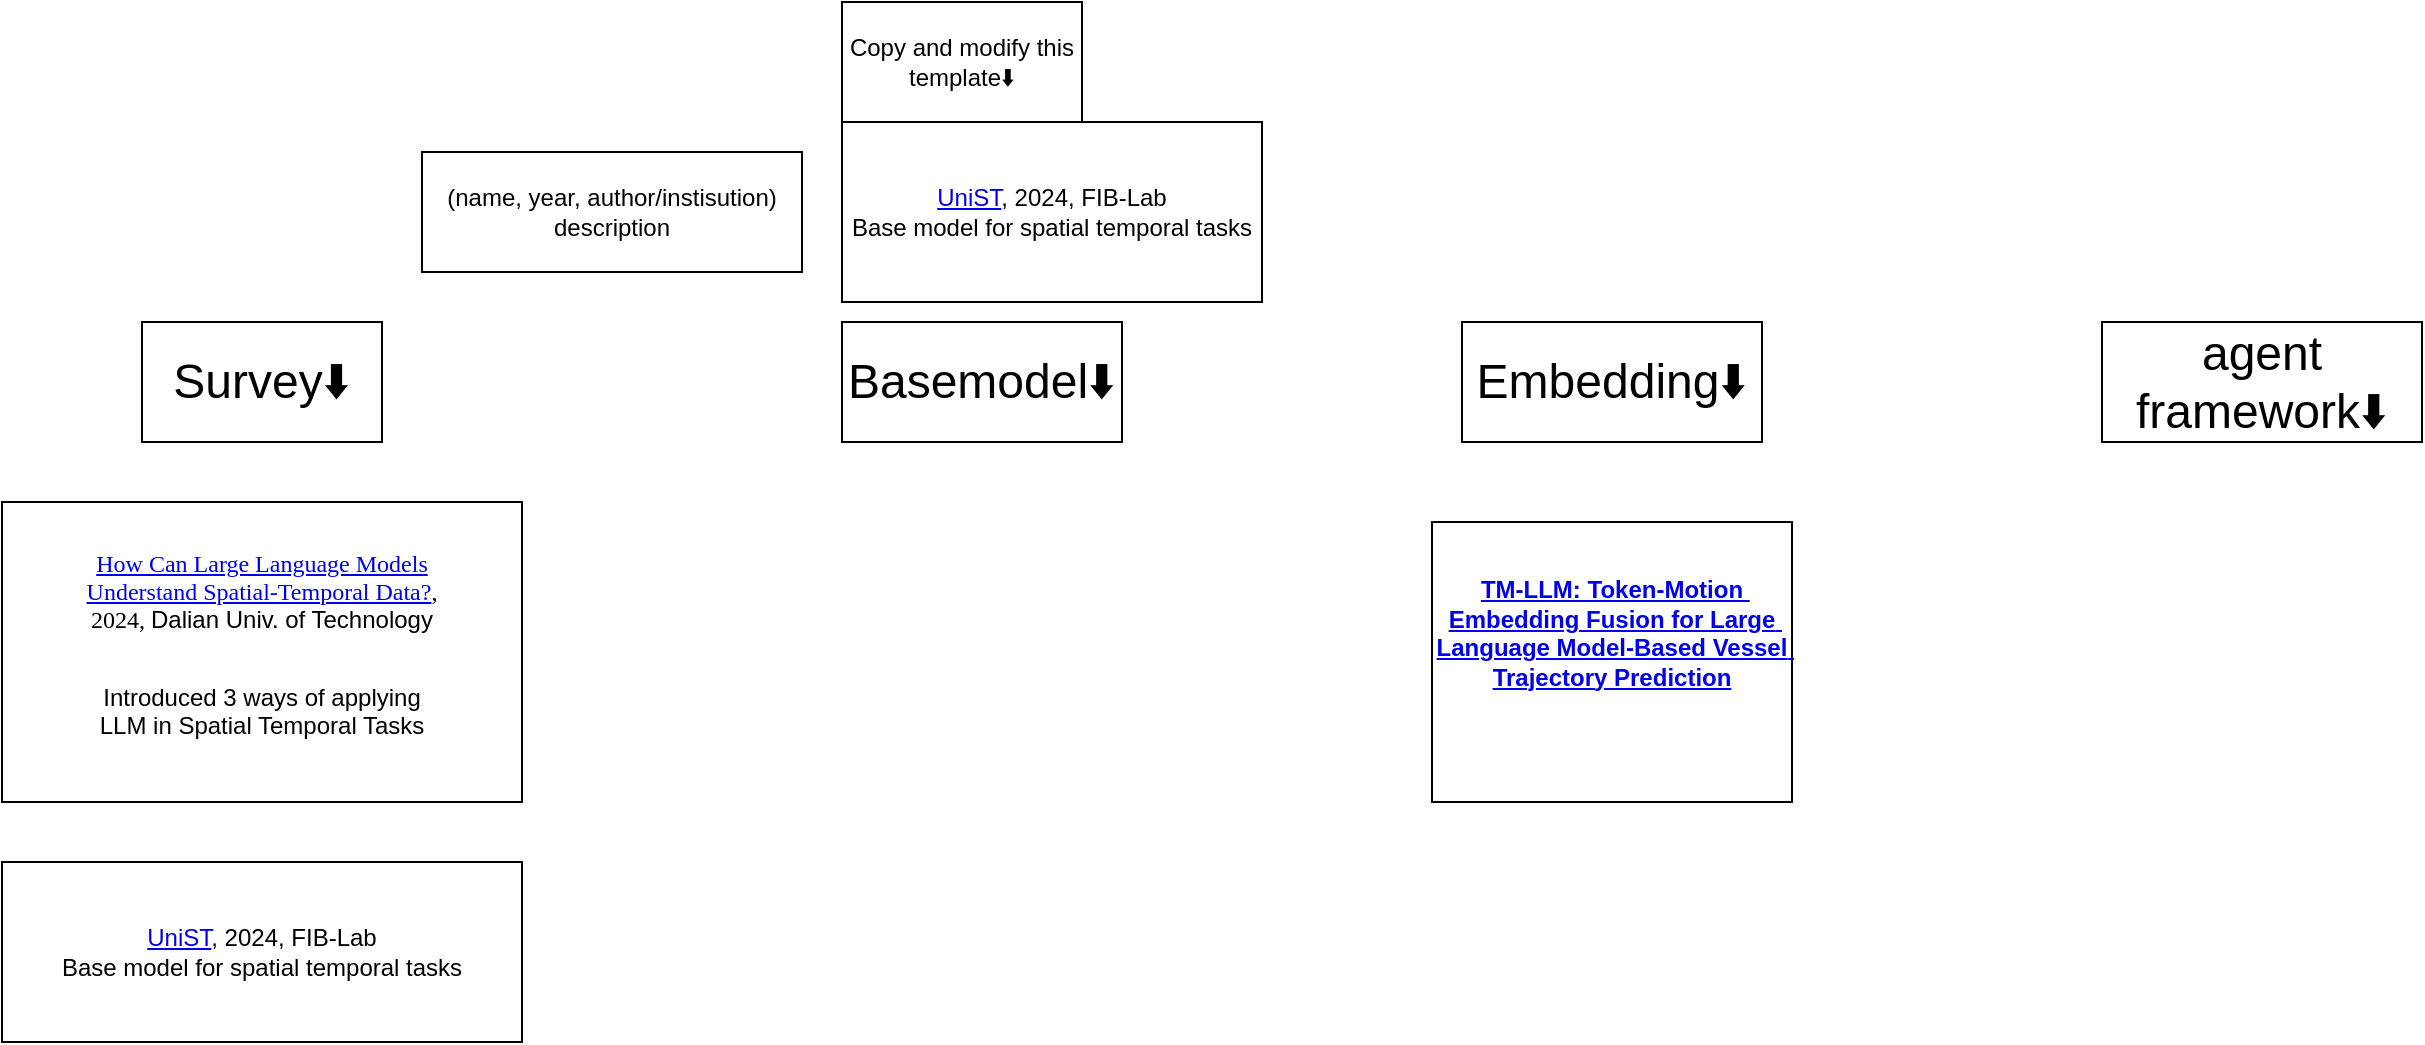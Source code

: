 <mxfile version="28.2.3">
  <diagram name="第 1 页" id="LJg9pUAynIDUzZPF2k5P">
    <mxGraphModel dx="2253" dy="743" grid="1" gridSize="10" guides="1" tooltips="1" connect="1" arrows="1" fold="1" page="1" pageScale="1" pageWidth="827" pageHeight="1169" math="0" shadow="0">
      <root>
        <mxCell id="0" />
        <mxCell id="1" parent="0" />
        <mxCell id="IwUh47S9pi9yi1Xkn62U-1" value="&lt;a href=&quot;https://arxiv.org/abs/2402.118&quot;&gt;UniST&lt;/a&gt;, 2024, FIB-Lab&lt;div&gt;Base model for spatial temporal tasks&lt;/div&gt;" style="rounded=0;whiteSpace=wrap;html=1;" parent="1" vertex="1">
          <mxGeometry x="30" y="80" width="210" height="90" as="geometry" />
        </mxCell>
        <mxCell id="IwUh47S9pi9yi1Xkn62U-2" value="&lt;p style=&quot;box-sizing: border-box; margin-top: 1rem; margin-bottom: 1.5rem; font-weight: 400; line-height: 1.2; font-family: rival-sans; text-wrap: balance; max-inline-size: 52rem; background-color: light-dark(rgb(255, 255, 255), rgb(18, 18, 18));&quot;&gt;&lt;font style=&quot;font-size: 12px;&quot;&gt;&lt;a href=&quot;https://arxiv.org/html/2401.142v2#S1.F1&quot;&gt;How Can Large Language Models Understand Spatial-Temporal Data?&lt;/a&gt;, 2024,&lt;/font&gt;&lt;font style=&quot;font-size: 12px;&quot;&gt;&lt;font style=&quot;&quot;&gt;&amp;nbsp;&lt;/font&gt;&lt;span style=&quot;background-color: transparent; font-family: Arial, sans-serif; white-space-collapse: preserve; color: light-dark(rgb(0, 0, 0), rgb(255, 255, 255));&quot;&gt;Dalian Univ. of Technology&lt;/span&gt;&lt;/font&gt;&lt;/p&gt;&lt;p style=&quot;box-sizing: border-box; margin-top: 1rem; margin-bottom: 1.5rem; font-weight: 400; line-height: 1.2; font-family: rival-sans; text-wrap: balance; max-inline-size: 52rem; background-color: light-dark(rgb(255, 255, 255), rgb(18, 18, 18));&quot;&gt;&lt;font style=&quot;font-size: 12px;&quot;&gt;&lt;span style=&quot;background-color: transparent; font-family: Arial, sans-serif; white-space-collapse: preserve; color: light-dark(rgb(0, 0, 0), rgb(255, 255, 255));&quot;&gt;Introduced 3 ways of applying LLM in Spatial Temporal Tasks&lt;/span&gt;&lt;/font&gt;&lt;/p&gt;" style="rounded=0;whiteSpace=wrap;html=1;" parent="1" vertex="1">
          <mxGeometry x="-390" y="270" width="260" height="150" as="geometry" />
        </mxCell>
        <mxCell id="IwUh47S9pi9yi1Xkn62U-3" value="Copy and modify this template⬇️" style="rounded=0;whiteSpace=wrap;html=1;" parent="1" vertex="1">
          <mxGeometry x="30" y="20" width="120" height="60" as="geometry" />
        </mxCell>
        <mxCell id="IwUh47S9pi9yi1Xkn62U-4" value="&lt;font style=&quot;font-size: 24px;&quot;&gt;Survey⬇️&lt;/font&gt;" style="rounded=0;whiteSpace=wrap;html=1;" parent="1" vertex="1">
          <mxGeometry x="-320" y="180" width="120" height="60" as="geometry" />
        </mxCell>
        <mxCell id="IwUh47S9pi9yi1Xkn62U-5" value="&lt;font style=&quot;font-size: 24px;&quot;&gt;Basemodel⬇️&lt;/font&gt;" style="rounded=0;whiteSpace=wrap;html=1;" parent="1" vertex="1">
          <mxGeometry x="30" y="180" width="140" height="60" as="geometry" />
        </mxCell>
        <mxCell id="IwUh47S9pi9yi1Xkn62U-6" value="&lt;span style=&quot;font-size: 24px;&quot;&gt;Embedding⬇️&lt;/span&gt;" style="rounded=0;whiteSpace=wrap;html=1;" parent="1" vertex="1">
          <mxGeometry x="340" y="180" width="150" height="60" as="geometry" />
        </mxCell>
        <mxCell id="IwUh47S9pi9yi1Xkn62U-7" value="&lt;span style=&quot;font-size: 24px;&quot;&gt;agent framework⬇️&lt;/span&gt;" style="rounded=0;whiteSpace=wrap;html=1;" parent="1" vertex="1">
          <mxGeometry x="660" y="180" width="160" height="60" as="geometry" />
        </mxCell>
        <mxCell id="IwUh47S9pi9yi1Xkn62U-9" value="(name, year, author/instisution)&lt;br&gt;description" style="rounded=0;whiteSpace=wrap;html=1;" parent="1" vertex="1">
          <mxGeometry x="-180" y="95" width="190" height="60" as="geometry" />
        </mxCell>
        <mxCell id="IwUh47S9pi9yi1Xkn62U-10" value="&lt;a href=&quot;https://arxiv.org/abs/2402.118&quot;&gt;UniST&lt;/a&gt;, 2024, FIB-Lab&lt;div&gt;Base model for spatial temporal tasks&lt;/div&gt;" style="rounded=0;whiteSpace=wrap;html=1;" parent="1" vertex="1">
          <mxGeometry x="-390" y="450" width="260" height="90" as="geometry" />
        </mxCell>
        <mxCell id="O30DLIcvTpoesH7AUgV4-1" value="&lt;span id=&quot;docs-internal-guid-f6d5f99a-7fff-edce-4877-a3812eaec647&quot;&gt;&lt;p style=&quot;line-height:1.2;margin-top:0pt;margin-bottom:0pt;&quot; dir=&quot;ltr&quot;&gt;&lt;span style=&quot;font-family: &amp;quot;Plus Jakarta Sans&amp;quot;, sans-serif; background-color: transparent; font-weight: 700; font-variant-numeric: normal; font-variant-east-asian: normal; font-variant-alternates: normal; font-variant-position: normal; font-variant-emoji: normal; vertical-align: baseline; white-space-collapse: preserve;&quot;&gt;&lt;font style=&quot;font-size: 12px;&quot;&gt;&lt;a href=&quot;https://ieeexplore.ieee.org/document/10827542&quot;&gt;TM-LLM: Token-Motion Embedding Fusion for Large Language Model-Based Vessel Trajectory Prediction&lt;/a&gt;&lt;/font&gt;&lt;/span&gt;&lt;/p&gt;&lt;a href=&quot;https://ieeexplore.ieee.org/document/10827542&quot;&gt;&lt;br&gt;&lt;/a&gt;&lt;br&gt;&lt;/span&gt;" style="rounded=0;whiteSpace=wrap;html=1;" parent="1" vertex="1">
          <mxGeometry x="325" y="280" width="180" height="140" as="geometry" />
        </mxCell>
      </root>
    </mxGraphModel>
  </diagram>
</mxfile>

